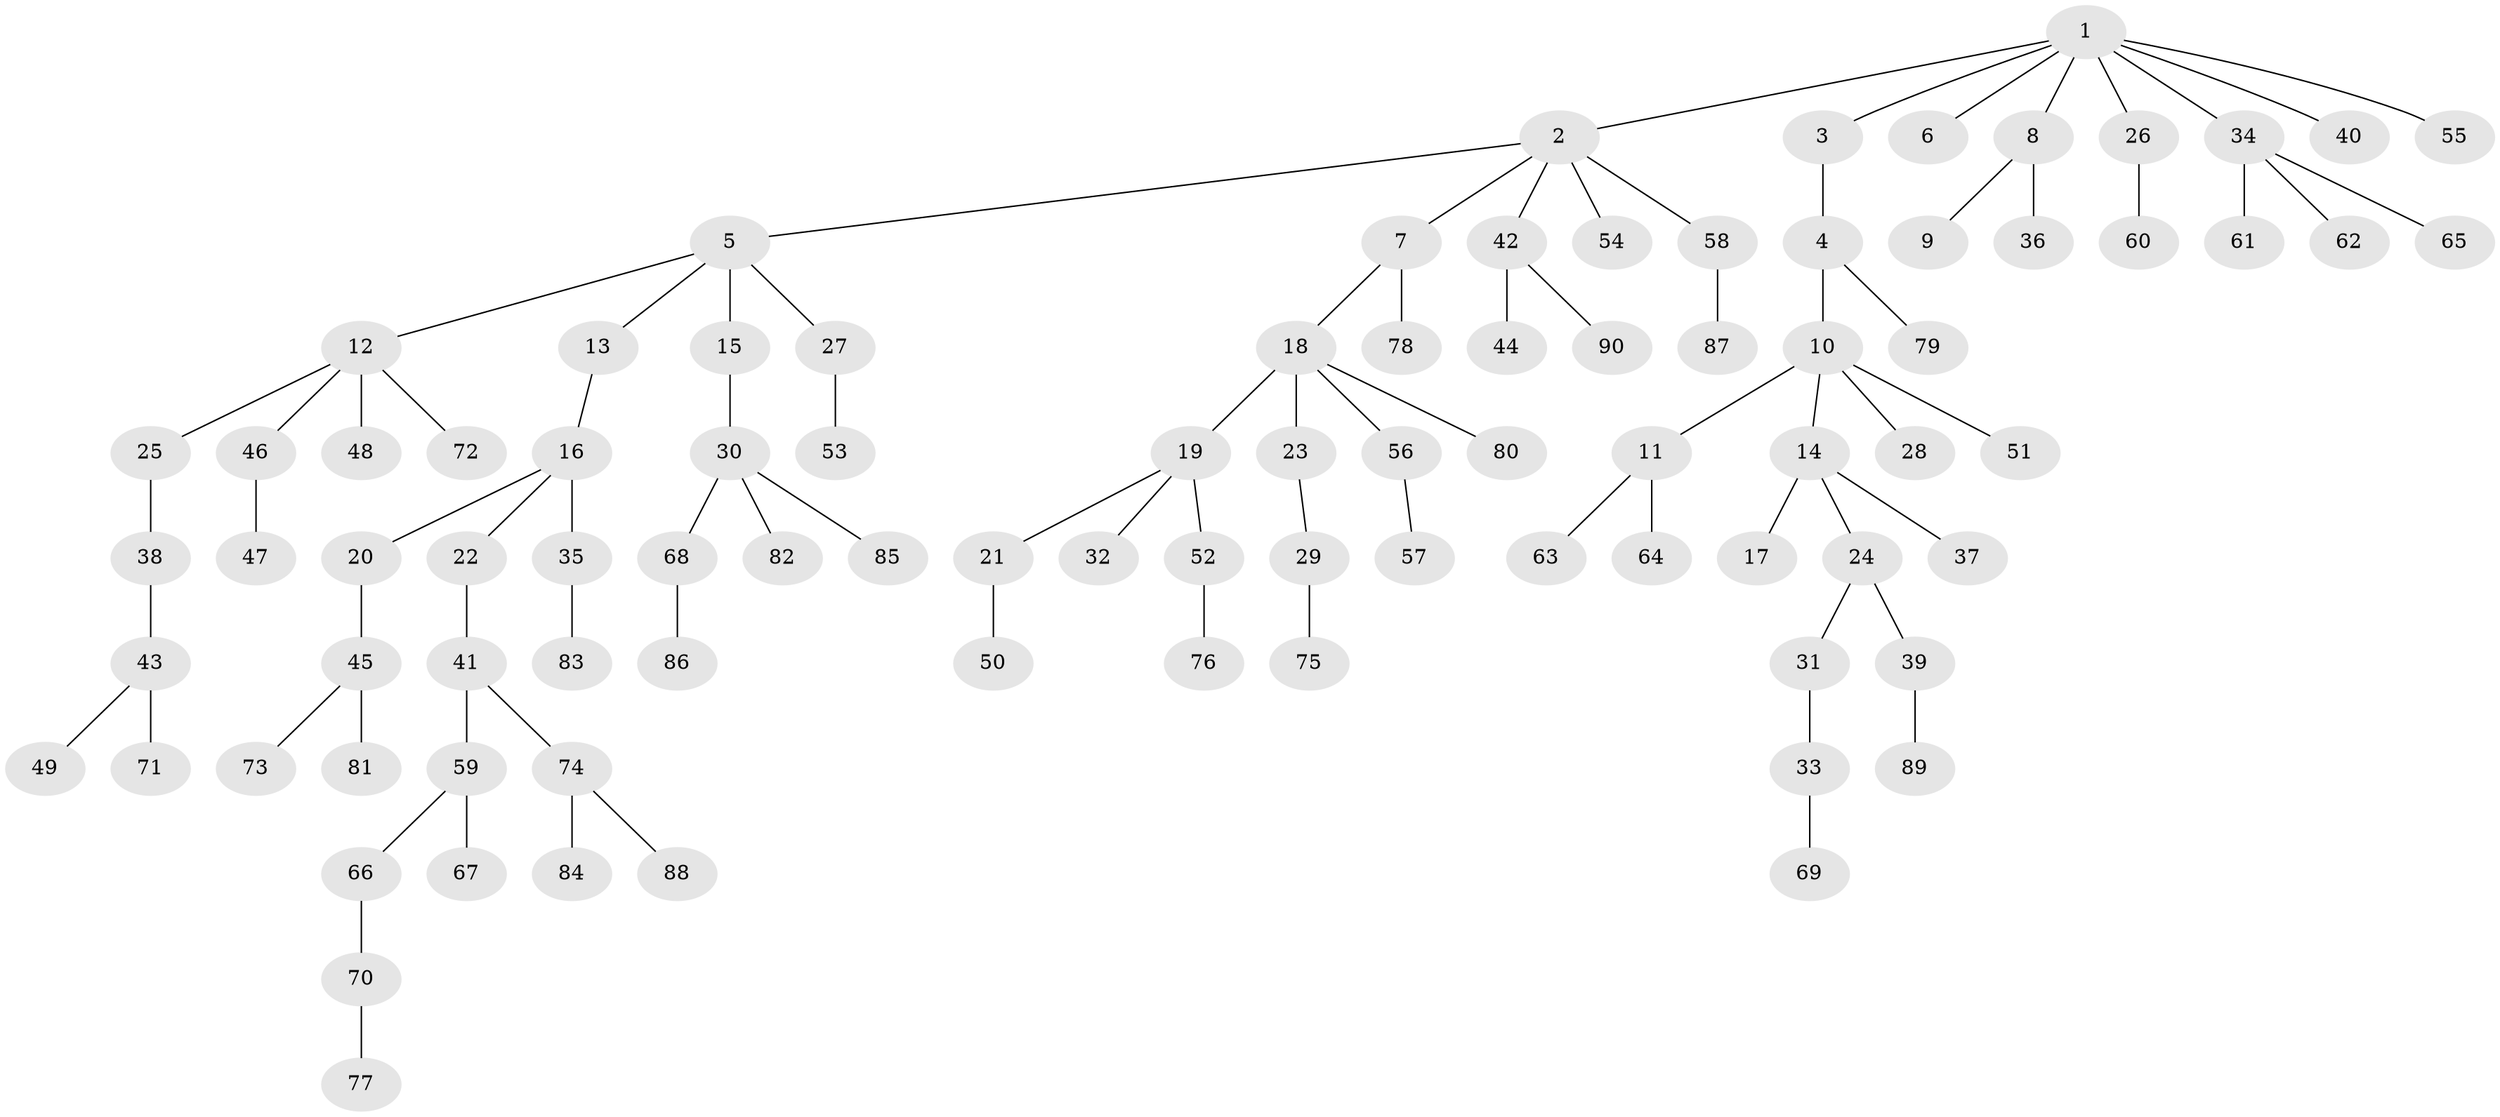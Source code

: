 // coarse degree distribution, {7: 0.016666666666666666, 6: 0.03333333333333333, 3: 0.11666666666666667, 5: 0.03333333333333333, 1: 0.5666666666666667, 2: 0.18333333333333332, 4: 0.05}
// Generated by graph-tools (version 1.1) at 2025/52/02/27/25 19:52:10]
// undirected, 90 vertices, 89 edges
graph export_dot {
graph [start="1"]
  node [color=gray90,style=filled];
  1;
  2;
  3;
  4;
  5;
  6;
  7;
  8;
  9;
  10;
  11;
  12;
  13;
  14;
  15;
  16;
  17;
  18;
  19;
  20;
  21;
  22;
  23;
  24;
  25;
  26;
  27;
  28;
  29;
  30;
  31;
  32;
  33;
  34;
  35;
  36;
  37;
  38;
  39;
  40;
  41;
  42;
  43;
  44;
  45;
  46;
  47;
  48;
  49;
  50;
  51;
  52;
  53;
  54;
  55;
  56;
  57;
  58;
  59;
  60;
  61;
  62;
  63;
  64;
  65;
  66;
  67;
  68;
  69;
  70;
  71;
  72;
  73;
  74;
  75;
  76;
  77;
  78;
  79;
  80;
  81;
  82;
  83;
  84;
  85;
  86;
  87;
  88;
  89;
  90;
  1 -- 2;
  1 -- 3;
  1 -- 6;
  1 -- 8;
  1 -- 26;
  1 -- 34;
  1 -- 40;
  1 -- 55;
  2 -- 5;
  2 -- 7;
  2 -- 42;
  2 -- 54;
  2 -- 58;
  3 -- 4;
  4 -- 10;
  4 -- 79;
  5 -- 12;
  5 -- 13;
  5 -- 15;
  5 -- 27;
  7 -- 18;
  7 -- 78;
  8 -- 9;
  8 -- 36;
  10 -- 11;
  10 -- 14;
  10 -- 28;
  10 -- 51;
  11 -- 63;
  11 -- 64;
  12 -- 25;
  12 -- 46;
  12 -- 48;
  12 -- 72;
  13 -- 16;
  14 -- 17;
  14 -- 24;
  14 -- 37;
  15 -- 30;
  16 -- 20;
  16 -- 22;
  16 -- 35;
  18 -- 19;
  18 -- 23;
  18 -- 56;
  18 -- 80;
  19 -- 21;
  19 -- 32;
  19 -- 52;
  20 -- 45;
  21 -- 50;
  22 -- 41;
  23 -- 29;
  24 -- 31;
  24 -- 39;
  25 -- 38;
  26 -- 60;
  27 -- 53;
  29 -- 75;
  30 -- 68;
  30 -- 82;
  30 -- 85;
  31 -- 33;
  33 -- 69;
  34 -- 61;
  34 -- 62;
  34 -- 65;
  35 -- 83;
  38 -- 43;
  39 -- 89;
  41 -- 59;
  41 -- 74;
  42 -- 44;
  42 -- 90;
  43 -- 49;
  43 -- 71;
  45 -- 73;
  45 -- 81;
  46 -- 47;
  52 -- 76;
  56 -- 57;
  58 -- 87;
  59 -- 66;
  59 -- 67;
  66 -- 70;
  68 -- 86;
  70 -- 77;
  74 -- 84;
  74 -- 88;
}
